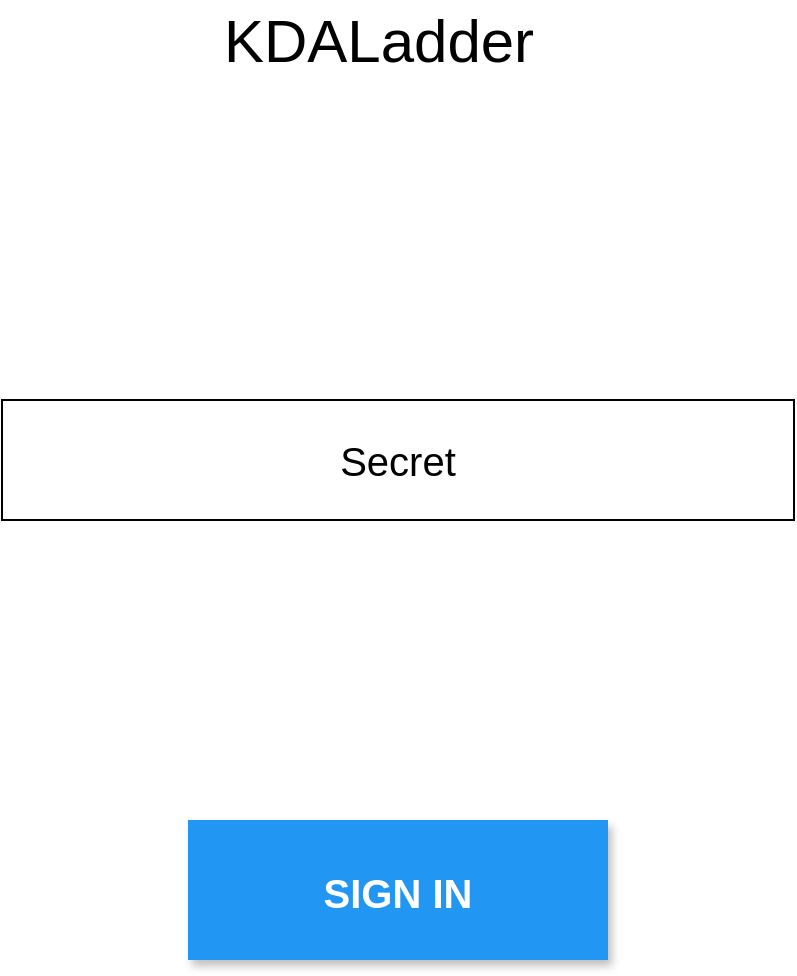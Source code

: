 <mxfile pages="4">
    <diagram id="lXvHTa_5nN4wE7qPWm6n" name="index">
        <mxGraphModel dx="695" dy="555" grid="0" gridSize="10" guides="1" tooltips="1" connect="1" arrows="1" fold="1" page="1" pageScale="1" pageWidth="827" pageHeight="583" math="0" shadow="0">
            <root>
                <mxCell id="0"/>
                <mxCell id="1" parent="0"/>
                <mxCell id="leR2JiKTpN4TVIr5Cajt-1" value="KDALadder" style="text;html=1;align=center;verticalAlign=middle;resizable=0;points=[];autosize=1;fontSize=30;fontStyle=0" parent="1" vertex="1">
                    <mxGeometry x="340" y="40" width="170" height="40" as="geometry"/>
                </mxCell>
                <mxCell id="leR2JiKTpN4TVIr5Cajt-4" value="SIGN IN" style="dashed=0;align=center;fontSize=20;shape=rect;fillColor=#2196F3;strokeColor=none;fontStyle=1;shadow=1;fontColor=#ffffff;" parent="1" vertex="1">
                    <mxGeometry x="330" y="450" width="210" height="70" as="geometry"/>
                </mxCell>
                <mxCell id="leR2JiKTpN4TVIr5Cajt-5" value="Secret" style="rounded=0;whiteSpace=wrap;html=1;fontSize=20;" parent="1" vertex="1">
                    <mxGeometry x="237" y="240" width="396" height="60" as="geometry"/>
                </mxCell>
            </root>
        </mxGraphModel>
    </diagram>
    <diagram id="VdFu4r-m9Wqo9Tte_WKm" name="ladder">
        <mxGraphModel dx="695" dy="555" grid="0" gridSize="10" guides="1" tooltips="1" connect="1" arrows="1" fold="1" page="1" pageScale="1" pageWidth="583" pageHeight="827" math="0" shadow="0">
            <root>
                <mxCell id="iv7uDxefKVzlSarNW6j3-0"/>
                <mxCell id="iv7uDxefKVzlSarNW6j3-1" parent="iv7uDxefKVzlSarNW6j3-0"/>
                <mxCell id="iv7uDxefKVzlSarNW6j3-2" value="KDA 天梯排名" style="text;html=1;align=center;verticalAlign=middle;resizable=0;points=[];autosize=1;fontSize=30;fontColor=#3399FF;" parent="iv7uDxefKVzlSarNW6j3-1" vertex="1">
                    <mxGeometry x="130" y="25" width="200" height="40" as="geometry"/>
                </mxCell>
                <mxCell id="iv7uDxefKVzlSarNW6j3-3" value="wei" style="text;html=1;align=center;verticalAlign=middle;resizable=0;points=[];autosize=1;fontSize=24;" parent="iv7uDxefKVzlSarNW6j3-1" vertex="1">
                    <mxGeometry x="70" y="100" width="50" height="30" as="geometry"/>
                </mxCell>
                <mxCell id="iv7uDxefKVzlSarNW6j3-4" value="kin" style="text;html=1;align=center;verticalAlign=middle;resizable=0;points=[];autosize=1;fontSize=24;" parent="iv7uDxefKVzlSarNW6j3-1" vertex="1">
                    <mxGeometry x="70" y="150" width="50" height="30" as="geometry"/>
                </mxCell>
                <mxCell id="iv7uDxefKVzlSarNW6j3-5" value="cheng" style="text;html=1;align=center;verticalAlign=middle;resizable=0;points=[];autosize=1;fontSize=24;" parent="iv7uDxefKVzlSarNW6j3-1" vertex="1">
                    <mxGeometry x="40" y="200" width="80" height="30" as="geometry"/>
                </mxCell>
                <mxCell id="iv7uDxefKVzlSarNW6j3-6" value="gui" style="text;html=1;align=center;verticalAlign=middle;resizable=0;points=[];autosize=1;fontSize=24;" parent="iv7uDxefKVzlSarNW6j3-1" vertex="1">
                    <mxGeometry x="70" y="250" width="50" height="30" as="geometry"/>
                </mxCell>
                <mxCell id="iv7uDxefKVzlSarNW6j3-9" value="" style="endArrow=none;html=1;fontSize=24;jumpSize=14;strokeWidth=3;strokeColor=#858585;" parent="iv7uDxefKVzlSarNW6j3-1" edge="1">
                    <mxGeometry width="50" height="50" relative="1" as="geometry">
                        <mxPoint x="130" y="390" as="sourcePoint"/>
                        <mxPoint x="130" y="100" as="targetPoint"/>
                    </mxGeometry>
                </mxCell>
                <mxCell id="iv7uDxefKVzlSarNW6j3-10" value="" style="rounded=0;whiteSpace=wrap;html=1;fontSize=24;fillColor=#dae8fc;strokeColor=#6c8ebf;" parent="iv7uDxefKVzlSarNW6j3-1" vertex="1">
                    <mxGeometry x="130" y="105" width="310" height="20" as="geometry"/>
                </mxCell>
                <mxCell id="iv7uDxefKVzlSarNW6j3-11" value="" style="rounded=0;whiteSpace=wrap;html=1;fontSize=24;fillColor=#dae8fc;strokeColor=#6c8ebf;" parent="iv7uDxefKVzlSarNW6j3-1" vertex="1">
                    <mxGeometry x="130" y="156" width="260" height="20" as="geometry"/>
                </mxCell>
                <mxCell id="iv7uDxefKVzlSarNW6j3-12" value="" style="rounded=0;whiteSpace=wrap;html=1;fontSize=24;fillColor=#dae8fc;strokeColor=#6c8ebf;" parent="iv7uDxefKVzlSarNW6j3-1" vertex="1">
                    <mxGeometry x="130" y="205" width="220" height="20" as="geometry"/>
                </mxCell>
                <mxCell id="iv7uDxefKVzlSarNW6j3-13" value="" style="rounded=0;whiteSpace=wrap;html=1;fontSize=24;fillColor=#dae8fc;strokeColor=#6c8ebf;" parent="iv7uDxefKVzlSarNW6j3-1" vertex="1">
                    <mxGeometry x="130" y="256" width="60" height="20" as="geometry"/>
                </mxCell>
                <mxCell id="iv7uDxefKVzlSarNW6j3-14" value="START" style="dashed=0;align=center;fontSize=21;shape=rect;fillColor=#2196F3;strokeColor=none;fontStyle=1;shadow=1;fontColor=#ffffff;" parent="iv7uDxefKVzlSarNW6j3-1" vertex="1">
                    <mxGeometry x="222" y="750" width="140" height="56" as="geometry"/>
                </mxCell>
                <mxCell id="iv7uDxefKVzlSarNW6j3-15" value="比赛记录" style="text;html=1;align=center;verticalAlign=middle;resizable=0;points=[];autosize=1;fontSize=30;fontColor=#3399FF;" parent="iv7uDxefKVzlSarNW6j3-1" vertex="1">
                    <mxGeometry x="130" y="430" width="140" height="40" as="geometry"/>
                </mxCell>
                <mxCell id="iv7uDxefKVzlSarNW6j3-16" value="wei" style="text;html=1;align=center;verticalAlign=middle;resizable=0;points=[];autosize=1;fontSize=18;" parent="iv7uDxefKVzlSarNW6j3-1" vertex="1">
                    <mxGeometry x="35" y="547" width="40" height="30" as="geometry"/>
                </mxCell>
                <mxCell id="iv7uDxefKVzlSarNW6j3-17" value="kin" style="text;html=1;align=center;verticalAlign=middle;resizable=0;points=[];autosize=1;fontSize=18;" parent="iv7uDxefKVzlSarNW6j3-1" vertex="1">
                    <mxGeometry x="35" y="577" width="40" height="30" as="geometry"/>
                </mxCell>
                <mxCell id="iv7uDxefKVzlSarNW6j3-18" value="cheng" style="text;html=1;align=center;verticalAlign=middle;resizable=0;points=[];autosize=1;fontSize=18;" parent="iv7uDxefKVzlSarNW6j3-1" vertex="1">
                    <mxGeometry x="12" y="597" width="60" height="30" as="geometry"/>
                </mxCell>
                <mxCell id="iv7uDxefKVzlSarNW6j3-19" value="gui" style="text;html=1;align=center;verticalAlign=middle;resizable=0;points=[];autosize=1;fontSize=18;" parent="iv7uDxefKVzlSarNW6j3-1" vertex="1">
                    <mxGeometry x="35" y="630" width="40" height="30" as="geometry"/>
                </mxCell>
                <mxCell id="iv7uDxefKVzlSarNW6j3-20" value="21:&lt;font color=&quot;#ff3333&quot;&gt;13&lt;/font&gt;" style="text;html=1;align=center;verticalAlign=middle;resizable=0;points=[];autosize=1;fontSize=18;fontColor=#3399FF;" parent="iv7uDxefKVzlSarNW6j3-1" vertex="1">
                    <mxGeometry x="139" y="670" width="60" height="30" as="geometry"/>
                </mxCell>
                <mxCell id="iv7uDxefKVzlSarNW6j3-21" value="" style="rounded=0;whiteSpace=wrap;html=1;fontSize=18;fontColor=#3399FF;fillColor=#3399FF;strokeColor=none;" parent="iv7uDxefKVzlSarNW6j3-1" vertex="1">
                    <mxGeometry x="163" y="554" width="10" height="20" as="geometry"/>
                </mxCell>
                <mxCell id="iv7uDxefKVzlSarNW6j3-22" value="" style="rounded=0;whiteSpace=wrap;html=1;fontSize=18;fontColor=#3399FF;fillColor=#3399FF;strokeColor=none;" parent="iv7uDxefKVzlSarNW6j3-1" vertex="1">
                    <mxGeometry x="163" y="580" width="10" height="20" as="geometry"/>
                </mxCell>
                <mxCell id="iv7uDxefKVzlSarNW6j3-23" value="" style="rounded=0;whiteSpace=wrap;html=1;fontSize=18;fontColor=#3399FF;strokeColor=none;fillColor=#FF3333;" parent="iv7uDxefKVzlSarNW6j3-1" vertex="1">
                    <mxGeometry x="164" y="610" width="10" height="20" as="geometry"/>
                </mxCell>
                <mxCell id="iv7uDxefKVzlSarNW6j3-24" value="" style="rounded=0;whiteSpace=wrap;html=1;fontSize=18;fontColor=#3399FF;strokeColor=none;fillColor=#FF3333;" parent="iv7uDxefKVzlSarNW6j3-1" vertex="1">
                    <mxGeometry x="164" y="639" width="10" height="20" as="geometry"/>
                </mxCell>
                <mxCell id="iv7uDxefKVzlSarNW6j3-25" value="2022-07-23&lt;br style=&quot;font-size: 13px;&quot;&gt;12:32～12:44" style="text;html=1;align=center;verticalAlign=middle;resizable=0;points=[];autosize=1;fontSize=13;fontColor=#3399FF;" parent="iv7uDxefKVzlSarNW6j3-1" vertex="1">
                    <mxGeometry x="124" y="507" width="90" height="40" as="geometry"/>
                </mxCell>
            </root>
        </mxGraphModel>
    </diagram>
    <diagram id="6-0HrUiZzSu6H4tLLw4V" name="score">
        <mxGraphModel dx="993" dy="793" grid="0" gridSize="10" guides="1" tooltips="1" connect="1" arrows="1" fold="1" page="1" pageScale="1" pageWidth="583" pageHeight="827" math="0" shadow="0">
            <root>
                <mxCell id="TbVSNd_-EmTx4FZHRDHd-0"/>
                <mxCell id="TbVSNd_-EmTx4FZHRDHd-1" parent="TbVSNd_-EmTx4FZHRDHd-0"/>
                <mxCell id="toAb7sRxo9nB8vcU1D7d-0" value="wei 个人记录" style="text;html=1;align=center;verticalAlign=middle;resizable=0;points=[];autosize=1;fontSize=22;fontColor=#3399FF;" parent="TbVSNd_-EmTx4FZHRDHd-1" vertex="1">
                    <mxGeometry x="60" y="30" width="140" height="30" as="geometry"/>
                </mxCell>
            </root>
        </mxGraphModel>
    </diagram>
    <diagram id="ZCdSbIuKPJywWfi7SU50" name="match">
        <mxGraphModel dx="695" dy="555" grid="0" gridSize="10" guides="1" tooltips="1" connect="1" arrows="1" fold="1" page="1" pageScale="1" pageWidth="827" pageHeight="583" math="0" shadow="0">
            <root>
                <mxCell id="k3mdJ5X6O4BlrFGdTsaJ-0"/>
                <mxCell id="k3mdJ5X6O4BlrFGdTsaJ-1" parent="k3mdJ5X6O4BlrFGdTsaJ-0"/>
                <mxCell id="k3mdJ5X6O4BlrFGdTsaJ-2" value="12:&lt;font color=&quot;#ff3333&quot;&gt;4&lt;/font&gt;" style="text;html=1;align=center;verticalAlign=middle;resizable=0;points=[];autosize=1;fontSize=70;fontColor=#3399FF;" parent="k3mdJ5X6O4BlrFGdTsaJ-1" vertex="1">
                    <mxGeometry x="320" y="10" width="150" height="90" as="geometry"/>
                </mxCell>
                <mxCell id="k3mdJ5X6O4BlrFGdTsaJ-3" value="" style="endArrow=none;html=1;strokeColor=#858585;strokeWidth=3;fontSize=70;fontColor=#3399FF;" parent="k3mdJ5X6O4BlrFGdTsaJ-1" edge="1">
                    <mxGeometry width="50" height="50" relative="1" as="geometry">
                        <mxPoint x="400" y="110" as="sourcePoint"/>
                        <mxPoint x="400" y="560" as="targetPoint"/>
                    </mxGeometry>
                </mxCell>
                <mxCell id="k3mdJ5X6O4BlrFGdTsaJ-4" value="wei" style="text;html=1;align=center;verticalAlign=middle;resizable=0;points=[];autosize=1;fontSize=40;" parent="k3mdJ5X6O4BlrFGdTsaJ-1" vertex="1">
                    <mxGeometry x="60" y="140" width="80" height="50" as="geometry"/>
                </mxCell>
                <mxCell id="k3mdJ5X6O4BlrFGdTsaJ-5" value="kin" style="text;html=1;align=center;verticalAlign=middle;resizable=0;points=[];autosize=1;fontSize=40;" parent="k3mdJ5X6O4BlrFGdTsaJ-1" vertex="1">
                    <mxGeometry x="245" y="140" width="70" height="50" as="geometry"/>
                </mxCell>
                <mxCell id="k3mdJ5X6O4BlrFGdTsaJ-6" value="cheng" style="text;html=1;align=center;verticalAlign=middle;resizable=0;points=[];autosize=1;fontSize=40;" parent="k3mdJ5X6O4BlrFGdTsaJ-1" vertex="1">
                    <mxGeometry x="480" y="140" width="120" height="50" as="geometry"/>
                </mxCell>
                <mxCell id="k3mdJ5X6O4BlrFGdTsaJ-7" value="gui" style="text;html=1;align=center;verticalAlign=middle;resizable=0;points=[];autosize=1;fontSize=40;" parent="k3mdJ5X6O4BlrFGdTsaJ-1" vertex="1">
                    <mxGeometry x="690" y="140" width="70" height="50" as="geometry"/>
                </mxCell>
                <mxCell id="k3mdJ5X6O4BlrFGdTsaJ-8" value="GOAL" style="dashed=0;align=center;fontSize=30;shape=rect;fillColor=#2196F3;strokeColor=none;fontStyle=1;shadow=1;fontColor=#ffffff;" parent="k3mdJ5X6O4BlrFGdTsaJ-1" vertex="1">
                    <mxGeometry x="30" y="210" width="140" height="120" as="geometry"/>
                </mxCell>
                <mxCell id="k3mdJ5X6O4BlrFGdTsaJ-9" value="GOAL" style="dashed=0;align=center;fontSize=30;shape=rect;fillColor=#2196F3;strokeColor=none;fontStyle=1;shadow=1;fontColor=#ffffff;" parent="k3mdJ5X6O4BlrFGdTsaJ-1" vertex="1">
                    <mxGeometry x="210" y="210" width="140" height="120" as="geometry"/>
                </mxCell>
                <mxCell id="k3mdJ5X6O4BlrFGdTsaJ-10" value="GOAL" style="dashed=0;align=center;fontSize=30;shape=rect;fillColor=#2196F3;strokeColor=none;fontStyle=1;shadow=1;fontColor=#ffffff;" parent="k3mdJ5X6O4BlrFGdTsaJ-1" vertex="1">
                    <mxGeometry x="470" y="210" width="140" height="120" as="geometry"/>
                </mxCell>
                <mxCell id="k3mdJ5X6O4BlrFGdTsaJ-11" value="GOAL" style="dashed=0;align=center;fontSize=30;shape=rect;fillColor=#2196F3;strokeColor=none;fontStyle=1;shadow=1;fontColor=#ffffff;" parent="k3mdJ5X6O4BlrFGdTsaJ-1" vertex="1">
                    <mxGeometry x="655" y="210" width="140" height="120" as="geometry"/>
                </mxCell>
                <mxCell id="k3mdJ5X6O4BlrFGdTsaJ-12" value="LOSS" style="dashed=0;align=center;fontSize=30;shape=rect;strokeColor=none;fontStyle=1;shadow=1;fontColor=#ffffff;fillColor=#FF3333;" parent="k3mdJ5X6O4BlrFGdTsaJ-1" vertex="1">
                    <mxGeometry x="30" y="370" width="140" height="120" as="geometry"/>
                </mxCell>
                <mxCell id="k3mdJ5X6O4BlrFGdTsaJ-13" value="LOSS" style="dashed=0;align=center;fontSize=30;shape=rect;strokeColor=none;fontStyle=1;shadow=1;fontColor=#ffffff;fillColor=#FF3333;" parent="k3mdJ5X6O4BlrFGdTsaJ-1" vertex="1">
                    <mxGeometry x="210" y="370" width="140" height="120" as="geometry"/>
                </mxCell>
                <mxCell id="k3mdJ5X6O4BlrFGdTsaJ-14" value="LOSS" style="dashed=0;align=center;fontSize=30;shape=rect;strokeColor=none;fontStyle=1;shadow=1;fontColor=#ffffff;fillColor=#FF3333;" parent="k3mdJ5X6O4BlrFGdTsaJ-1" vertex="1">
                    <mxGeometry x="470" y="370" width="140" height="120" as="geometry"/>
                </mxCell>
                <mxCell id="k3mdJ5X6O4BlrFGdTsaJ-15" value="LOSS" style="dashed=0;align=center;fontSize=30;shape=rect;strokeColor=none;fontStyle=1;shadow=1;fontColor=#ffffff;fillColor=#FF3333;" parent="k3mdJ5X6O4BlrFGdTsaJ-1" vertex="1">
                    <mxGeometry x="655" y="370" width="140" height="120" as="geometry"/>
                </mxCell>
                <mxCell id="k3mdJ5X6O4BlrFGdTsaJ-16" value="REVERT" style="dashed=0;align=center;fontSize=12;shape=rect;fillColor=#e0e0e0;strokeColor=none;fontStyle=1;shadow=1" parent="k3mdJ5X6O4BlrFGdTsaJ-1" vertex="1">
                    <mxGeometry x="690" y="30" width="105" height="60" as="geometry"/>
                </mxCell>
            </root>
        </mxGraphModel>
    </diagram>
</mxfile>